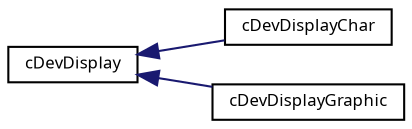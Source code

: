 digraph "Graphical Class Hierarchy"
{
  edge [fontname="Sans",fontsize="8",labelfontname="Sans",labelfontsize="8"];
  node [fontname="Sans",fontsize="8",shape=record];
  rankdir="LR";
  Node1 [label="cDevDisplay",height=0.2,width=0.4,color="black", fillcolor="white", style="filled",URL="$classc_dev_display.html",tooltip="Abstract class supporting character and graphic displays. "];
  Node1 -> Node2 [dir="back",color="midnightblue",fontsize="8",style="solid",fontname="Sans"];
  Node2 [label="cDevDisplayChar",height=0.2,width=0.4,color="black", fillcolor="white", style="filled",URL="$classc_dev_display_char.html",tooltip="Character display. "];
  Node1 -> Node3 [dir="back",color="midnightblue",fontsize="8",style="solid",fontname="Sans"];
  Node3 [label="cDevDisplayGraphic",height=0.2,width=0.4,color="black", fillcolor="white", style="filled",URL="$classc_dev_display_graphic.html",tooltip="Graphic display. "];
}

